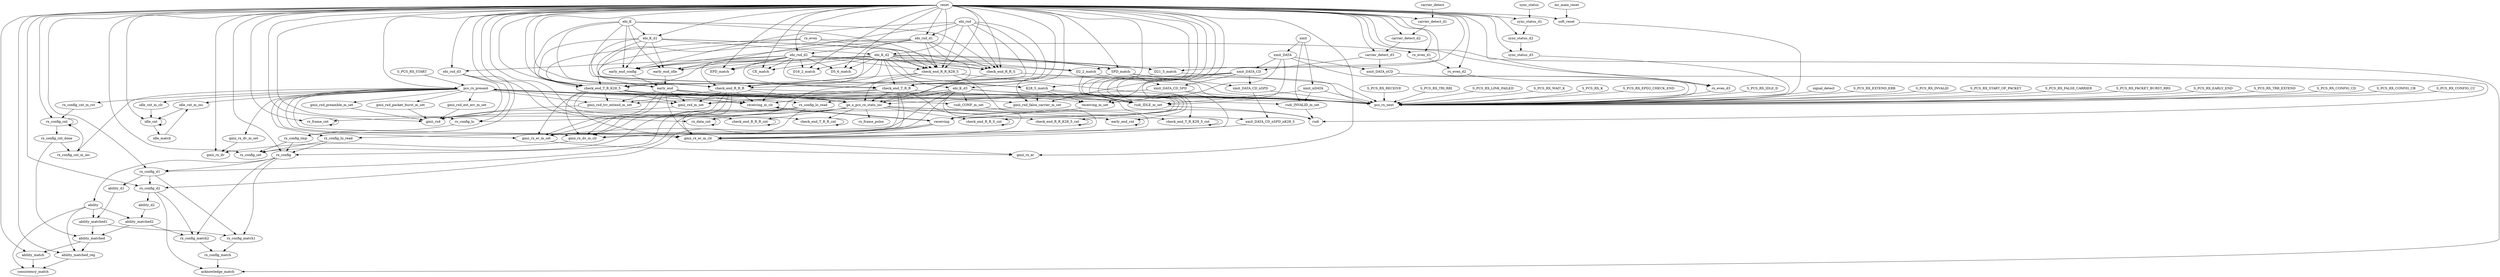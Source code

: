 digraph "" {
	S_PCS_RX_START -> pcs_rx_present	 [weight=1.0];
	idle_cnt -> idle_cnt	 [weight=1.0];
	idle_cnt -> idle_match	 [weight=1.0];
	early_end -> gmii_rxd_trr_extend_m_set	 [weight=1.0];
	early_end -> gmii_rx_er_m_clr	 [weight=2.0];
	early_end -> gmii_rxd_m_set	 [weight=1.0];
	early_end -> receiving_m_clr	 [weight=1.0];
	early_end -> pcs_rx_next	 [weight=4.0];
	early_end -> gmii_rx_dv_m_clr	 [weight=2.0];
	early_end -> gmii_rx_er_m_set	 [weight=4.0];
	early_end -> ge_x_pcs_rx_stats_inc	 [weight=5.0];
	S_PCS_RX_IDLE_D -> pcs_rx_next	 [weight=6.0];
	SPD_match -> xmit_DATA_CD_SPD	 [weight=1.0];
	SPD_match -> pcs_rx_next	 [weight=2.0];
	SPD_match -> gmii_rxd_false_carrier_m_set	 [weight=2.0];
	SPD_match -> xmit_DATA_CD_nSPD	 [weight=1.0];
	rudi_INVALID_m_set -> rudi	 [weight=3.0];
	signal_detect -> pcs_rx_next	 [weight=3.0];
	S_PCS_RX_EXTEND_ERR -> pcs_rx_next	 [weight=2.0];
	ebi_rxd -> early_end_idle	 [weight=1.0];
	ebi_rxd -> early_end_config	 [weight=1.0];
	ebi_rxd -> check_end_T_R_K28_5	 [weight=1.0];
	ebi_rxd -> check_end_T_R_R	 [weight=1.0];
	ebi_rxd -> check_end_R_R_K28_5	 [weight=1.0];
	ebi_rxd -> ebi_rxd_d1	 [weight=1.0];
	ebi_rxd -> check_end_R_R_R	 [weight=1.0];
	ebi_rxd -> check_end_R_R_S	 [weight=1.0];
	D2_2_match -> rudi_IDLE_m_set	 [weight=1.0];
	D2_2_match -> pcs_rx_next	 [weight=2.0];
	ability_matched_reg -> consistency_match	 [weight=1.0];
	S_PCS_RX_INVALID -> pcs_rx_next	 [weight=9.0];
	rx_config_cnt_m_rst -> rx_config_cnt	 [weight=1.0];
	rx_frame_cnt -> rx_frame_cnt	 [weight=1.0];
	early_end_idle -> early_end	 [weight=1.0];
	rx_config_lo -> rx_config_tmp	 [weight=1.0];
	S_PCS_RX_START_OF_PACKET -> pcs_rx_next	 [weight=2.0];
	rx_config_hi_read -> rx_config	 [weight=1.0];
	rx_config_hi_read -> rx_config_set	 [weight=1.0];
	xmit_DATA_CD_SPD -> pcs_rx_next	 [weight=1.0];
	xmit_DATA_CD_SPD -> gmii_rx_dv_m_clr	 [weight=2.0];
	xmit_DATA_CD_SPD -> ge_x_pcs_rx_stats_inc	 [weight=1.0];
	early_end_config -> early_end	 [weight=1.0];
	pcs_rx_present -> rudi_INVALID_m_set	 [weight=3.0];
	pcs_rx_present -> rx_config_cnt_m_rst	 [weight=5.0];
	pcs_rx_present -> rx_config_hi_read	 [weight=1.0];
	pcs_rx_present -> gmii_rxd_trr_extend_m_set	 [weight=3.0];
	pcs_rx_present -> rudi_IDLE_m_set	 [weight=5.0];
	pcs_rx_present -> gmii_rx_er_m_clr	 [weight=11.0];
	pcs_rx_present -> idle_cnt_m_inc	 [weight=4.0];
	pcs_rx_present -> gmii_rx_dv_m_set	 [weight=1.0];
	pcs_rx_present -> gmii_rxd_preamble_m_set	 [weight=1.0];
	pcs_rx_present -> gmii_rxd_m_set	 [weight=2.0];
	pcs_rx_present -> gmii_rxd_packet_burst_m_set	 [weight=1.0];
	pcs_rx_present -> rx_config_lo_read	 [weight=1.0];
	pcs_rx_present -> gmii_rxd_ext_err_m_set	 [weight=1.0];
	pcs_rx_present -> receiving_m_clr	 [weight=7.0];
	pcs_rx_present -> rx_config_cnt_m_inc	 [weight=1.0];
	pcs_rx_present -> pcs_rx_next	 [weight=31.0];
	pcs_rx_present -> gmii_rx_dv_m_clr	 [weight=13.0];
	pcs_rx_present -> rudi_CONF_m_set	 [weight=1.0];
	pcs_rx_present -> receiving_m_set	 [weight=2.0];
	pcs_rx_present -> gmii_rx_er_m_set	 [weight=10.0];
	pcs_rx_present -> gmii_rxd_false_carrier_m_set	 [weight=3.0];
	pcs_rx_present -> ge_x_pcs_rx_stats_inc	 [weight=11.0];
	pcs_rx_present -> idle_cnt_m_clr	 [weight=1.0];
	rx_data_cnt -> rx_data_cnt	 [weight=1.0];
	gmii_rxd_trr_extend_m_set -> gmii_rxd	 [weight=1.0];
	check_end_T_R_K28_5 -> gmii_rxd_trr_extend_m_set	 [weight=1.0];
	check_end_T_R_K28_5 -> gmii_rx_er_m_clr	 [weight=2.0];
	check_end_T_R_K28_5 -> gmii_rxd_m_set	 [weight=1.0];
	check_end_T_R_K28_5 -> receiving_m_clr	 [weight=1.0];
	check_end_T_R_K28_5 -> pcs_rx_next	 [weight=3.0];
	check_end_T_R_K28_5 -> gmii_rx_dv_m_clr	 [weight=2.0];
	check_end_T_R_K28_5 -> gmii_rx_er_m_set	 [weight=3.0];
	check_end_T_R_K28_5 -> ge_x_pcs_rx_stats_inc	 [weight=4.0];
	carrier_detect_d1 -> carrier_detect_d2	 [weight=1.0];
	rudi_IDLE_m_set -> rudi	 [weight=2.0];
	carrier_detect_d2 -> carrier_detect_d3	 [weight=1.0];
	gmii_rx_er_m_clr -> gmii_rx_er	 [weight=1.0];
	ability_match -> consistency_match	 [weight=1.0];
	S_PCS_RX_FALSE_CARRIER -> pcs_rx_next	 [weight=5.0];
	D21_5_match -> rudi_IDLE_m_set	 [weight=1.0];
	D21_5_match -> pcs_rx_next	 [weight=2.0];
	receiving -> gmii_rx_er_m_clr	 [weight=1.0];
	receiving -> receiving_m_clr	 [weight=1.0];
	receiving -> gmii_rx_dv_m_clr	 [weight=1.0];
	receiving -> gmii_rx_er_m_set	 [weight=1.0];
	idle_cnt_m_inc -> idle_cnt	 [weight=1.0];
	xmit_DATA_nCD -> pcs_rx_next	 [weight=1.0];
	ability -> ability_matched_reg	 [weight=1.0];
	ability -> ability_matched1	 [weight=1.0];
	ability -> ability_matched2	 [weight=1.0];
	ability -> consistency_match	 [weight=1.0];
	check_end_R_R_R_cnt -> check_end_R_R_R_cnt	 [weight=1.0];
	carrier_detect_d3 -> xmit_DATA_nCD	 [weight=1.0];
	carrier_detect_d3 -> xmit_DATA_CD	 [weight=1.0];
	rx_config_cnt -> rx_config_cnt	 [weight=1.0];
	rx_config_cnt -> rx_config_cnt_done	 [weight=1.0];
	xmit_nDATA -> rudi_INVALID_m_set	 [weight=1.0];
	xmit_nDATA -> rudi_IDLE_m_set	 [weight=1.0];
	xmit_nDATA -> pcs_rx_next	 [weight=1.0];
	check_end_T_R_R_cnt -> check_end_T_R_R_cnt	 [weight=1.0];
	S_PCS_RX_PACKET_BURST_RRS -> pcs_rx_next	 [weight=2.0];
	ability_matched1 -> rx_config_match1	 [weight=1.0];
	ability_matched1 -> ability_matched	 [weight=1.0];
	gmii_rx_dv_m_set -> gmii_rx_dv	 [weight=2.0];
	ability_matched2 -> rx_config_match2	 [weight=1.0];
	ability_matched2 -> ability_matched	 [weight=1.0];
	gmii_rxd_preamble_m_set -> gmii_rxd	 [weight=1.0];
	rx_config -> ability	 [weight=1.0];
	rx_config -> rx_config_match2	 [weight=1.0];
	rx_config -> rx_config_match1	 [weight=1.0];
	rx_config -> rx_config_d1	 [weight=1.0];
	check_end_T_R_R -> gmii_rxd_trr_extend_m_set	 [weight=1.0];
	check_end_T_R_R -> gmii_rx_er_m_clr	 [weight=1.0];
	check_end_T_R_R -> gmii_rxd_m_set	 [weight=1.0];
	check_end_T_R_R -> pcs_rx_next	 [weight=2.0];
	check_end_T_R_R -> gmii_rx_dv_m_clr	 [weight=1.0];
	check_end_T_R_R -> gmii_rx_er_m_set	 [weight=3.0];
	check_end_T_R_R -> ge_x_pcs_rx_stats_inc	 [weight=3.0];
	soft_reset -> pcs_rx_next	 [weight=1.0];
	carrier_detect -> carrier_detect_d1	 [weight=1.0];
	gmii_rxd_m_set -> gmii_rxd	 [weight=1.0];
	gmii_rxd_packet_burst_m_set -> gmii_rxd	 [weight=1.0];
	rx_config_lo_read -> rx_config_lo	 [weight=1.0];
	rx_config_lo_read -> rx_config	 [weight=1.0];
	rx_config_lo_read -> rx_config_set	 [weight=1.0];
	rx_config_lo_read -> rx_config_d2	 [weight=1.0];
	rx_config_lo_read -> rx_config_d1	 [weight=1.0];
	rx_even_d2 -> rx_even_d3	 [weight=1.0];
	rx_even_d3 -> pcs_rx_next	 [weight=7.0];
	rx_even_d1 -> rx_even_d2	 [weight=1.0];
	gmii_rxd_ext_err_m_set -> gmii_rxd	 [weight=1.0];
	receiving_m_clr -> receiving	 [weight=1.0];
	rx_even -> early_end	 [weight=1.0];
	rx_even -> check_end_T_R_K28_5	 [weight=1.0];
	rx_even -> rx_even_d1	 [weight=1.0];
	rx_even -> check_end_R_R_K28_5	 [weight=1.0];
	rx_config_cnt_m_inc -> rx_config_cnt	 [weight=2.0];
	S_PCS_RX_EARLY_END -> pcs_rx_next	 [weight=1.0];
	ebi_K_d3 -> rx_config_hi_read	 [weight=1.0];
	ebi_K_d3 -> rudi_IDLE_m_set	 [weight=1.0];
	ebi_K_d3 -> gmii_rx_er_m_clr	 [weight=1.0];
	ebi_K_d3 -> gmii_rxd_m_set	 [weight=1.0];
	ebi_K_d3 -> rx_config_lo_read	 [weight=1.0];
	ebi_K_d3 -> pcs_rx_next	 [weight=3.0];
	ebi_K_d3 -> rudi_CONF_m_set	 [weight=1.0];
	ebi_K_d3 -> gmii_rx_er_m_set	 [weight=1.0];
	ebi_K_d3 -> ge_x_pcs_rx_stats_inc	 [weight=1.0];
	ebi_K_d2 -> SPD_match	 [weight=1.0];
	ebi_K_d2 -> D2_2_match	 [weight=1.0];
	ebi_K_d2 -> EPD_match	 [weight=1.0];
	ebi_K_d2 -> early_end_idle	 [weight=1.0];
	ebi_K_d2 -> CE_match	 [weight=1.0];
	ebi_K_d2 -> early_end_config	 [weight=1.0];
	ebi_K_d2 -> check_end_T_R_K28_5	 [weight=1.0];
	ebi_K_d2 -> D21_5_match	 [weight=1.0];
	ebi_K_d2 -> check_end_T_R_R	 [weight=1.0];
	ebi_K_d2 -> ebi_K_d3	 [weight=1.0];
	ebi_K_d2 -> check_end_R_R_K28_5	 [weight=1.0];
	ebi_K_d2 -> check_end_R_R_R	 [weight=1.0];
	ebi_K_d2 -> check_end_R_R_S	 [weight=1.0];
	ebi_K_d2 -> K28_5_match	 [weight=1.0];
	ebi_K_d2 -> D16_2_match	 [weight=1.0];
	ebi_K_d2 -> D5_6_match	 [weight=1.0];
	ebi_K_d1 -> early_end_idle	 [weight=1.0];
	ebi_K_d1 -> early_end_config	 [weight=1.0];
	ebi_K_d1 -> check_end_T_R_K28_5	 [weight=1.0];
	ebi_K_d1 -> check_end_T_R_R	 [weight=1.0];
	ebi_K_d1 -> ebi_K_d2	 [weight=1.0];
	ebi_K_d1 -> check_end_R_R_K28_5	 [weight=1.0];
	ebi_K_d1 -> check_end_R_R_R	 [weight=1.0];
	ebi_K_d1 -> check_end_R_R_S	 [weight=1.0];
	S_PCS_RX_TRR_EXTEND -> pcs_rx_next	 [weight=1.0];
	pcs_rx_next -> pcs_rx_present	 [weight=1.0];
	ebi_rxd_d3 -> gmii_rxd	 [weight=1.0];
	ebi_rxd_d3 -> rx_config_lo	 [weight=1.0];
	ebi_rxd_d3 -> rx_config_tmp	 [weight=1.0];
	gmii_rx_dv_m_clr -> gmii_rx_dv	 [weight=1.0];
	rx_config_match2 -> rx_config_match	 [weight=1.0];
	rx_config_match1 -> rx_config_match	 [weight=1.0];
	rudi_CONF_m_set -> rudi	 [weight=1.0];
	ebi_rxd_d2 -> SPD_match	 [weight=1.0];
	ebi_rxd_d2 -> D2_2_match	 [weight=1.0];
	ebi_rxd_d2 -> EPD_match	 [weight=1.0];
	ebi_rxd_d2 -> early_end_idle	 [weight=1.0];
	ebi_rxd_d2 -> CE_match	 [weight=1.0];
	ebi_rxd_d2 -> early_end_config	 [weight=1.0];
	ebi_rxd_d2 -> check_end_T_R_K28_5	 [weight=1.0];
	ebi_rxd_d2 -> D21_5_match	 [weight=1.0];
	ebi_rxd_d2 -> check_end_T_R_R	 [weight=1.0];
	ebi_rxd_d2 -> ebi_rxd_d3	 [weight=1.0];
	ebi_rxd_d2 -> check_end_R_R_K28_5	 [weight=1.0];
	ebi_rxd_d2 -> check_end_R_R_R	 [weight=1.0];
	ebi_rxd_d2 -> check_end_R_R_S	 [weight=1.0];
	ebi_rxd_d2 -> K28_5_match	 [weight=1.0];
	ebi_rxd_d2 -> D16_2_match	 [weight=1.0];
	ebi_rxd_d2 -> D5_6_match	 [weight=1.0];
	check_end_R_R_K28_5 -> gmii_rx_er_m_clr	 [weight=1.0];
	check_end_R_R_K28_5 -> receiving_m_clr	 [weight=1.0];
	check_end_R_R_K28_5 -> pcs_rx_next	 [weight=1.0];
	check_end_R_R_K28_5 -> gmii_rx_dv_m_clr	 [weight=1.0];
	check_end_R_R_K28_5 -> ge_x_pcs_rx_stats_inc	 [weight=2.0];
	ebi_rxd_d1 -> early_end_config	 [weight=1.0];
	ebi_rxd_d1 -> check_end_T_R_K28_5	 [weight=1.0];
	ebi_rxd_d1 -> check_end_T_R_R	 [weight=1.0];
	ebi_rxd_d1 -> ebi_rxd_d2	 [weight=1.0];
	ebi_rxd_d1 -> check_end_R_R_K28_5	 [weight=1.0];
	ebi_rxd_d1 -> check_end_R_R_R	 [weight=1.0];
	ebi_rxd_d1 -> check_end_R_R_S	 [weight=1.0];
	ability_d2 -> ability_matched2	 [weight=1.0];
	ability_d1 -> ability_matched1	 [weight=1.0];
	sync_status -> sync_status_d1	 [weight=1.0];
	xmit_DATA_CD_nSPD_nK28_5 -> gmii_rx_er_m_clr	 [weight=2.0];
	rx_config_match -> acknowledge_match	 [weight=1.0];
	xmit_DATA -> rudi_IDLE_m_set	 [weight=1.0];
	xmit_DATA -> xmit_DATA_nCD	 [weight=1.0];
	xmit_DATA -> pcs_rx_next	 [weight=5.0];
	xmit_DATA -> receiving_m_set	 [weight=1.0];
	xmit_DATA -> xmit_DATA_CD	 [weight=1.0];
	check_end_R_R_R -> gmii_rxd_trr_extend_m_set	 [weight=1.0];
	check_end_R_R_R -> gmii_rx_er_m_clr	 [weight=2.0];
	check_end_R_R_R -> gmii_rxd_m_set	 [weight=1.0];
	check_end_R_R_R -> receiving_m_clr	 [weight=1.0];
	check_end_R_R_R -> pcs_rx_next	 [weight=2.0];
	check_end_R_R_R -> gmii_rx_dv_m_clr	 [weight=2.0];
	check_end_R_R_R -> gmii_rx_er_m_set	 [weight=3.0];
	check_end_R_R_R -> ge_x_pcs_rx_stats_inc	 [weight=4.0];
	check_end_R_R_S -> pcs_rx_next	 [weight=1.0];
	check_end_R_R_S -> ge_x_pcs_rx_stats_inc	 [weight=1.0];
	S_PCS_RX_CONFIG_CD -> pcs_rx_next	 [weight=1.0];
	check_end_R_R_S_cnt -> check_end_R_R_S_cnt	 [weight=1.0];
	S_PCS_RX_CONFIG_CB -> pcs_rx_next	 [weight=2.0];
	S_PCS_RX_CONFIG_CC -> pcs_rx_next	 [weight=1.0];
	reset -> idle_cnt	 [weight=3.0];
	reset -> early_end	 [weight=2.0];
	reset -> SPD_match	 [weight=2.0];
	reset -> gmii_rxd	 [weight=2.0];
	reset -> D2_2_match	 [weight=2.0];
	reset -> ability_matched_reg	 [weight=2.0];
	reset -> EPD_match	 [weight=2.0];
	reset -> rx_frame_cnt	 [weight=2.0];
	reset -> rx_config_lo	 [weight=2.0];
	reset -> gmii_rx_er	 [weight=3.0];
	reset -> CE_match	 [weight=2.0];
	reset -> pcs_rx_present	 [weight=1.0];
	reset -> rx_data_cnt	 [weight=2.0];
	reset -> check_end_T_R_K28_5	 [weight=2.0];
	reset -> carrier_detect_d1	 [weight=2.0];
	reset -> carrier_detect_d2	 [weight=2.0];
	reset -> ability_match	 [weight=1.0];
	reset -> D21_5_match	 [weight=2.0];
	reset -> gmii_rx_dv	 [weight=3.0];
	reset -> receiving	 [weight=3.0];
	reset -> check_end_R_R_R_cnt	 [weight=2.0];
	reset -> carrier_detect_d3	 [weight=2.0];
	reset -> rx_config_cnt	 [weight=3.0];
	reset -> check_end_T_R_R_cnt	 [weight=2.0];
	reset -> rx_config	 [weight=2.0];
	reset -> check_end_T_R_R	 [weight=2.0];
	reset -> soft_reset	 [weight=2.0];
	reset -> rx_even_d2	 [weight=2.0];
	reset -> rx_even_d3	 [weight=2.0];
	reset -> rx_even_d1	 [weight=2.0];
	reset -> ebi_K_d3	 [weight=2.0];
	reset -> ebi_K_d2	 [weight=2.0];
	reset -> ebi_K_d1	 [weight=2.0];
	reset -> ebi_rxd_d3	 [weight=2.0];
	reset -> ebi_rxd_d2	 [weight=2.0];
	reset -> check_end_R_R_K28_5	 [weight=2.0];
	reset -> ebi_rxd_d1	 [weight=2.0];
	reset -> rx_config_set	 [weight=2.0];
	reset -> check_end_R_R_R	 [weight=2.0];
	reset -> check_end_R_R_S	 [weight=2.0];
	reset -> check_end_R_R_S_cnt	 [weight=2.0];
	reset -> sync_status_d3	 [weight=2.0];
	reset -> sync_status_d2	 [weight=2.0];
	reset -> sync_status_d1	 [weight=2.0];
	reset -> acknowledge_match	 [weight=1.0];
	reset -> check_end_R_R_K28_5_cnt	 [weight=2.0];
	reset -> K28_5_match	 [weight=2.0];
	reset -> early_end_cnt	 [weight=2.0];
	reset -> check_end_T_R_K28_5_cnt	 [weight=2.0];
	reset -> rx_config_d2	 [weight=2.0];
	reset -> rudi	 [weight=4.0];
	reset -> rx_config_d1	 [weight=2.0];
	reset -> D16_2_match	 [weight=2.0];
	reset -> D5_6_match	 [weight=2.0];
	S_PCS_RX_RECEIVE -> pcs_rx_next	 [weight=7.0];
	sync_status_d3 -> pcs_rx_next	 [weight=2.0];
	sync_status_d2 -> sync_status_d3	 [weight=1.0];
	sync_status_d1 -> sync_status_d2	 [weight=1.0];
	S_PCS_RX_TRI_RRI -> pcs_rx_next	 [weight=3.0];
	idle_match -> idle_cnt_m_inc	 [weight=1.0];
	receiving_m_set -> receiving	 [weight=2.0];
	check_end_R_R_K28_5_cnt -> check_end_R_R_K28_5_cnt	 [weight=1.0];
	xmit -> rudi_INVALID_m_set	 [weight=1.0];
	xmit -> xmit_nDATA	 [weight=1.0];
	xmit -> xmit_DATA	 [weight=1.0];
	xmit_DATA_CD -> xmit_DATA_CD_SPD	 [weight=1.0];
	xmit_DATA_CD -> receiving_m_clr	 [weight=1.0];
	xmit_DATA_CD -> receiving_m_set	 [weight=1.0];
	xmit_DATA_CD -> gmii_rxd_false_carrier_m_set	 [weight=2.0];
	xmit_DATA_CD -> xmit_DATA_CD_nSPD	 [weight=1.0];
	K28_5_match -> pcs_rx_next	 [weight=16.0];
	K28_5_match -> xmit_DATA_CD_nSPD_nK28_5	 [weight=1.0];
	K28_5_match -> receiving_m_set	 [weight=1.0];
	K28_5_match -> gmii_rxd_false_carrier_m_set	 [weight=2.0];
	mr_main_reset -> soft_reset	 [weight=1.0];
	ability_matched -> ability_matched_reg	 [weight=1.0];
	ability_matched -> ability_match	 [weight=1.0];
	early_end_cnt -> early_end_cnt	 [weight=1.0];
	rx_config_tmp -> rx_config	 [weight=1.0];
	rx_config_tmp -> rx_config_set	 [weight=1.0];
	check_end_T_R_K28_5_cnt -> check_end_T_R_K28_5_cnt	 [weight=1.0];
	rx_config_d2 -> rx_config_match2	 [weight=1.0];
	rx_config_d2 -> ability_d2	 [weight=1.0];
	rx_config_d2 -> acknowledge_match	 [weight=1.0];
	rx_config_d1 -> rx_config_match1	 [weight=1.0];
	rx_config_d1 -> ability_d1	 [weight=1.0];
	rx_config_d1 -> rx_config_d2	 [weight=1.0];
	gmii_rx_er_m_set -> gmii_rx_er	 [weight=2.0];
	ebi_K -> early_end_idle	 [weight=1.0];
	ebi_K -> early_end_config	 [weight=1.0];
	ebi_K -> check_end_T_R_K28_5	 [weight=1.0];
	ebi_K -> check_end_T_R_R	 [weight=1.0];
	ebi_K -> ebi_K_d1	 [weight=1.0];
	ebi_K -> check_end_R_R_K28_5	 [weight=1.0];
	ebi_K -> check_end_R_R_R	 [weight=1.0];
	ebi_K -> check_end_R_R_S	 [weight=1.0];
	S_PCS_RX_LINK_FAILED -> pcs_rx_next	 [weight=3.0];
	gmii_rxd_false_carrier_m_set -> gmii_rxd	 [weight=1.0];
	S_PCS_RX_WAIT_K -> pcs_rx_next	 [weight=5.0];
	ge_x_pcs_rx_stats_inc -> rx_frame_cnt	 [weight=1.0];
	ge_x_pcs_rx_stats_inc -> rx_data_cnt	 [weight=2.0];
	ge_x_pcs_rx_stats_inc -> check_end_R_R_R_cnt	 [weight=7.0];
	ge_x_pcs_rx_stats_inc -> check_end_T_R_R_cnt	 [weight=6.0];
	ge_x_pcs_rx_stats_inc -> rx_frame_pulse	 [weight=1.0];
	ge_x_pcs_rx_stats_inc -> check_end_R_R_S_cnt	 [weight=8.0];
	ge_x_pcs_rx_stats_inc -> check_end_R_R_K28_5_cnt	 [weight=5.0];
	ge_x_pcs_rx_stats_inc -> early_end_cnt	 [weight=3.0];
	ge_x_pcs_rx_stats_inc -> check_end_T_R_K28_5_cnt	 [weight=4.0];
	xmit_DATA_CD_nSPD -> pcs_rx_next	 [weight=1.0];
	xmit_DATA_CD_nSPD -> xmit_DATA_CD_nSPD_nK28_5	 [weight=1.0];
	rx_config_cnt_done -> rx_config_cnt_m_inc	 [weight=1.0];
	rx_config_cnt_done -> ability_matched	 [weight=1.0];
	S_PCS_RX_K -> pcs_rx_next	 [weight=10.0];
	S_PCS_RX_EPD2_CHECK_END -> pcs_rx_next	 [weight=5.0];
	idle_cnt_m_clr -> idle_cnt	 [weight=2.0];
}

